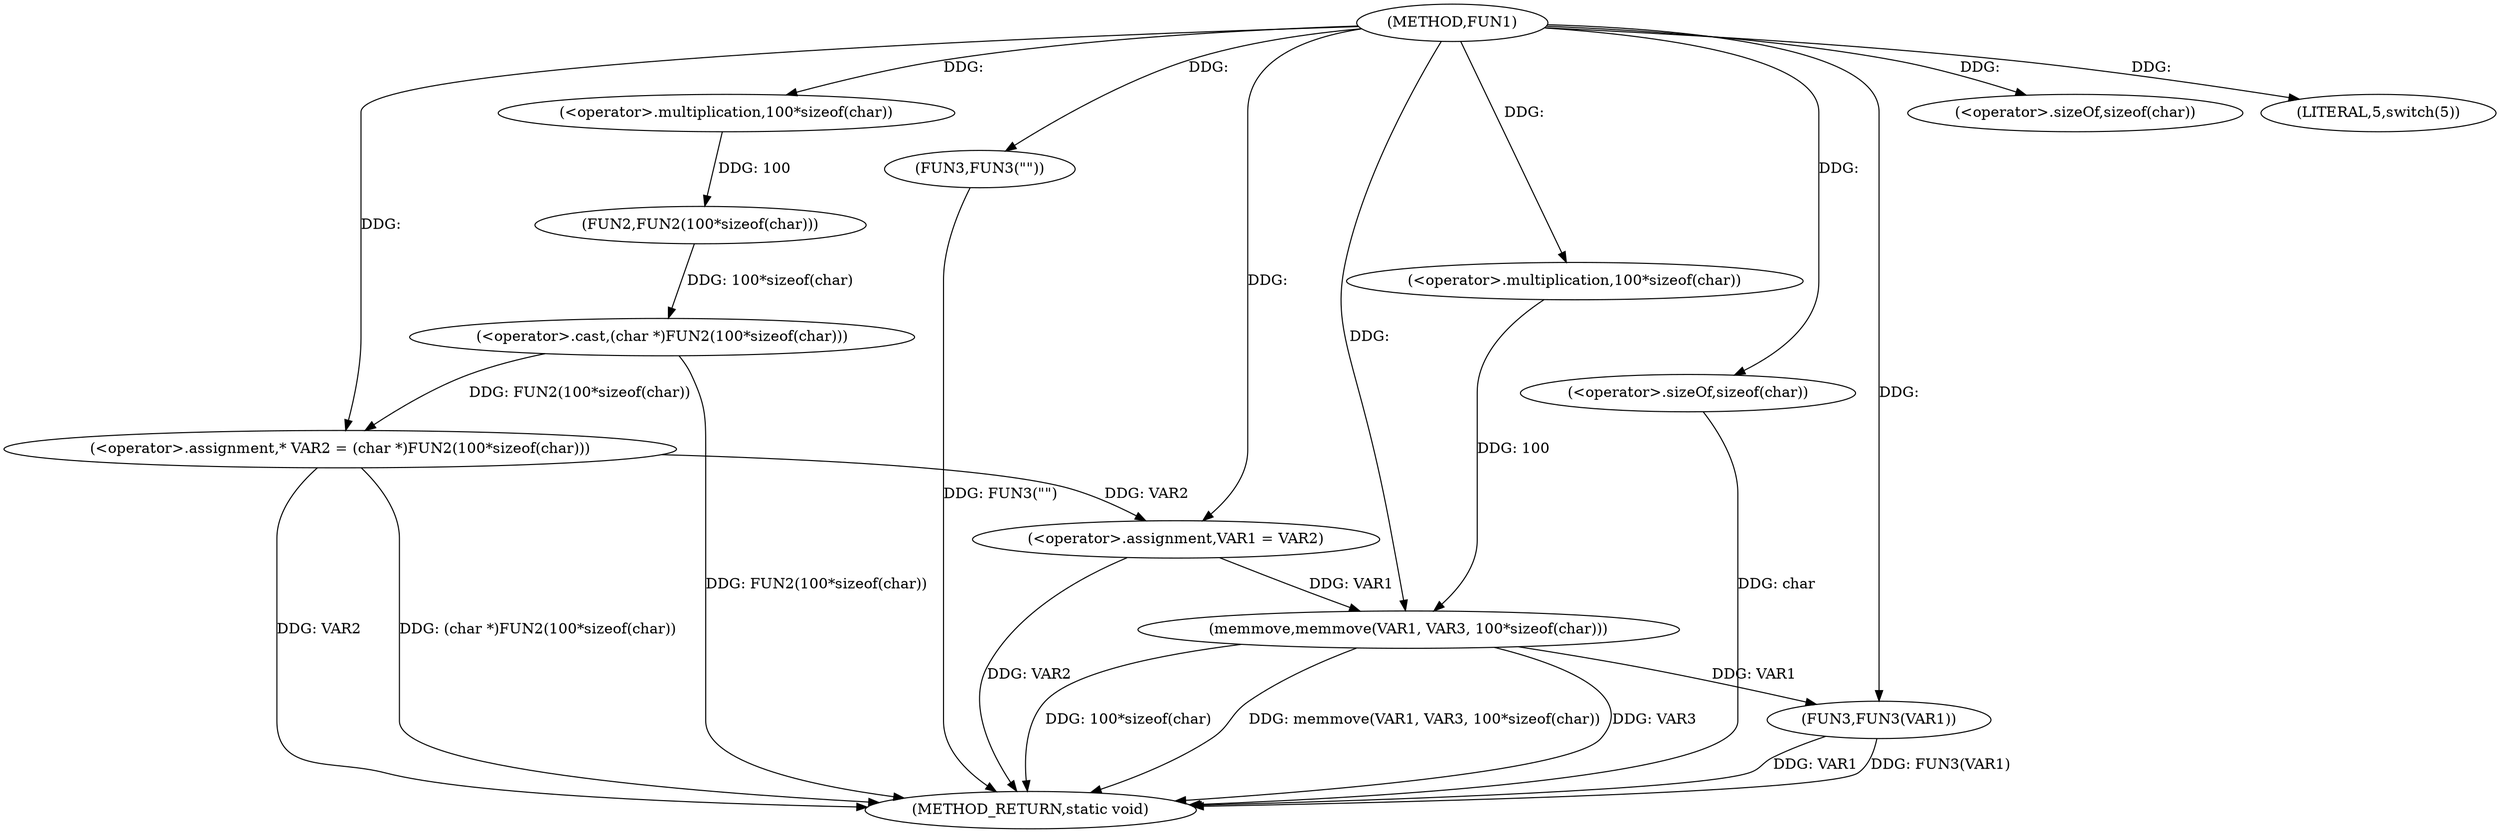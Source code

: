 digraph FUN1 {  
"1000100" [label = "(METHOD,FUN1)" ]
"1000136" [label = "(METHOD_RETURN,static void)" ]
"1000104" [label = "(<operator>.assignment,* VAR2 = (char *)FUN2(100*sizeof(char)))" ]
"1000106" [label = "(<operator>.cast,(char *)FUN2(100*sizeof(char)))" ]
"1000108" [label = "(FUN2,FUN2(100*sizeof(char)))" ]
"1000109" [label = "(<operator>.multiplication,100*sizeof(char))" ]
"1000111" [label = "(<operator>.sizeOf,sizeof(char))" ]
"1000114" [label = "(LITERAL,5,switch(5))" ]
"1000117" [label = "(FUN3,FUN3(\"\"))" ]
"1000121" [label = "(<operator>.assignment,VAR1 = VAR2)" ]
"1000127" [label = "(memmove,memmove(VAR1, VAR3, 100*sizeof(char)))" ]
"1000130" [label = "(<operator>.multiplication,100*sizeof(char))" ]
"1000132" [label = "(<operator>.sizeOf,sizeof(char))" ]
"1000134" [label = "(FUN3,FUN3(VAR1))" ]
  "1000117" -> "1000136"  [ label = "DDG: FUN3(\"\")"] 
  "1000127" -> "1000136"  [ label = "DDG: 100*sizeof(char)"] 
  "1000106" -> "1000136"  [ label = "DDG: FUN2(100*sizeof(char))"] 
  "1000104" -> "1000136"  [ label = "DDG: VAR2"] 
  "1000127" -> "1000136"  [ label = "DDG: memmove(VAR1, VAR3, 100*sizeof(char))"] 
  "1000132" -> "1000136"  [ label = "DDG: char"] 
  "1000134" -> "1000136"  [ label = "DDG: VAR1"] 
  "1000104" -> "1000136"  [ label = "DDG: (char *)FUN2(100*sizeof(char))"] 
  "1000121" -> "1000136"  [ label = "DDG: VAR2"] 
  "1000127" -> "1000136"  [ label = "DDG: VAR3"] 
  "1000134" -> "1000136"  [ label = "DDG: FUN3(VAR1)"] 
  "1000106" -> "1000104"  [ label = "DDG: FUN2(100*sizeof(char))"] 
  "1000100" -> "1000104"  [ label = "DDG: "] 
  "1000108" -> "1000106"  [ label = "DDG: 100*sizeof(char)"] 
  "1000109" -> "1000108"  [ label = "DDG: 100"] 
  "1000100" -> "1000109"  [ label = "DDG: "] 
  "1000100" -> "1000111"  [ label = "DDG: "] 
  "1000100" -> "1000114"  [ label = "DDG: "] 
  "1000100" -> "1000117"  [ label = "DDG: "] 
  "1000104" -> "1000121"  [ label = "DDG: VAR2"] 
  "1000100" -> "1000121"  [ label = "DDG: "] 
  "1000121" -> "1000127"  [ label = "DDG: VAR1"] 
  "1000100" -> "1000127"  [ label = "DDG: "] 
  "1000130" -> "1000127"  [ label = "DDG: 100"] 
  "1000100" -> "1000130"  [ label = "DDG: "] 
  "1000100" -> "1000132"  [ label = "DDG: "] 
  "1000127" -> "1000134"  [ label = "DDG: VAR1"] 
  "1000100" -> "1000134"  [ label = "DDG: "] 
}
